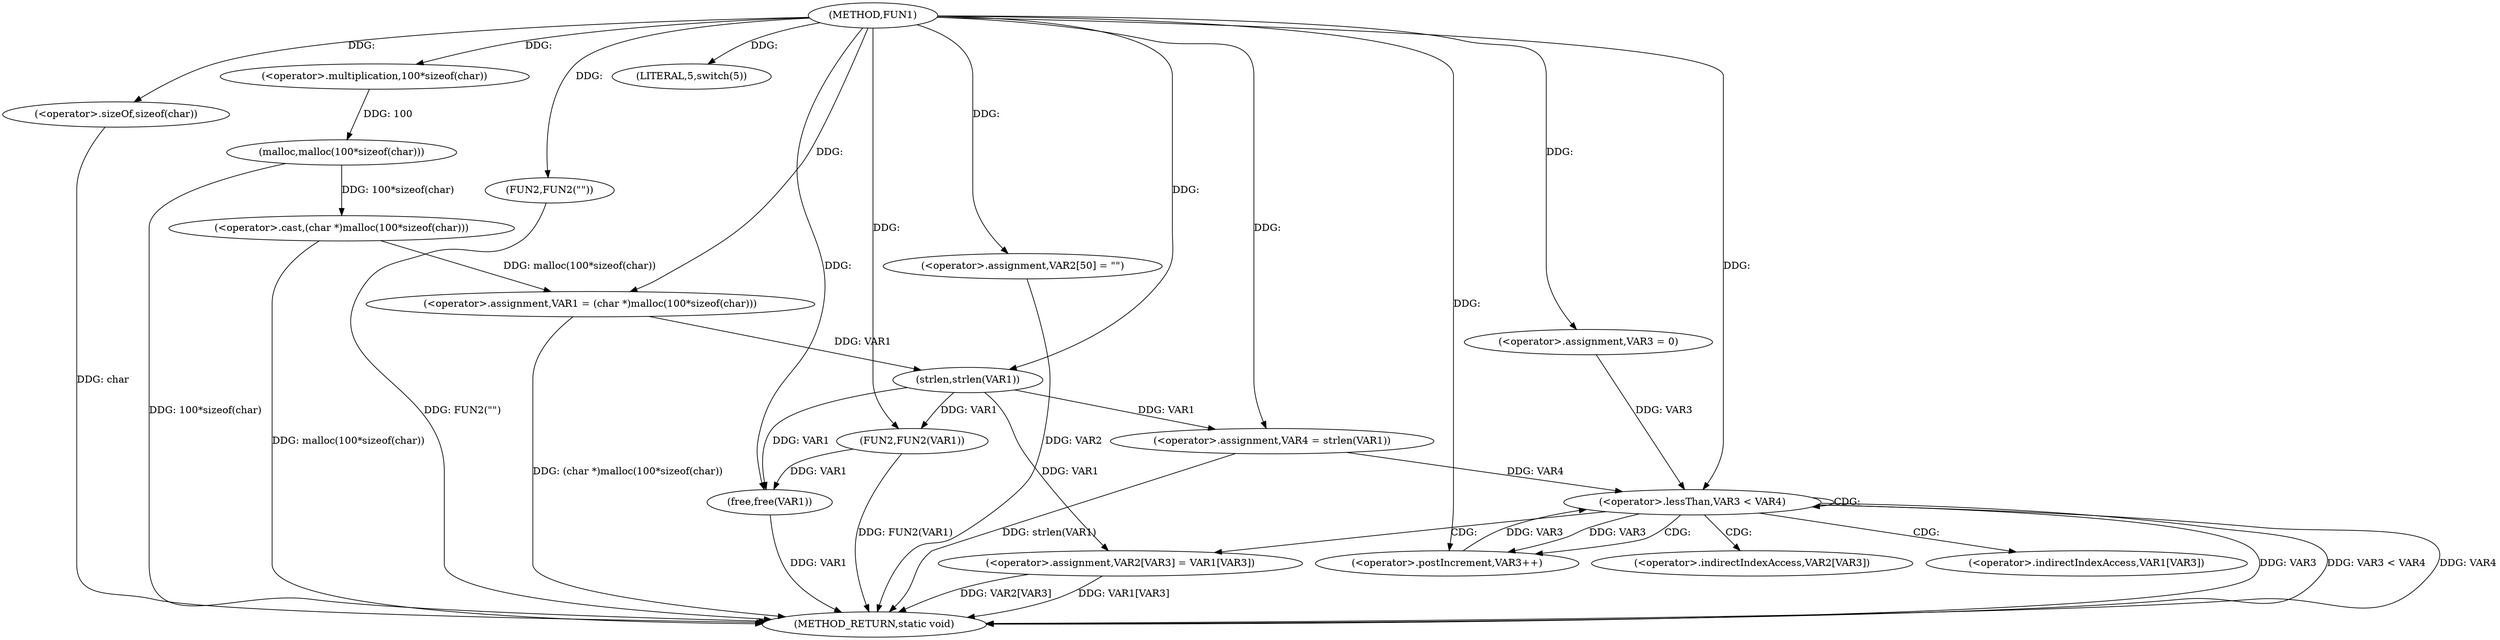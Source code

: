 digraph FUN1 {  
"1000100" [label = "(METHOD,FUN1)" ]
"1000153" [label = "(METHOD_RETURN,static void)" ]
"1000103" [label = "(<operator>.assignment,VAR1 = (char *)malloc(100*sizeof(char)))" ]
"1000105" [label = "(<operator>.cast,(char *)malloc(100*sizeof(char)))" ]
"1000107" [label = "(malloc,malloc(100*sizeof(char)))" ]
"1000108" [label = "(<operator>.multiplication,100*sizeof(char))" ]
"1000110" [label = "(<operator>.sizeOf,sizeof(char))" ]
"1000113" [label = "(LITERAL,5,switch(5))" ]
"1000116" [label = "(FUN2,FUN2(\"\"))" ]
"1000123" [label = "(<operator>.assignment,VAR2[50] = \"\")" ]
"1000128" [label = "(<operator>.assignment,VAR4 = strlen(VAR1))" ]
"1000130" [label = "(strlen,strlen(VAR1))" ]
"1000133" [label = "(<operator>.assignment,VAR3 = 0)" ]
"1000136" [label = "(<operator>.lessThan,VAR3 < VAR4)" ]
"1000139" [label = "(<operator>.postIncrement,VAR3++)" ]
"1000142" [label = "(<operator>.assignment,VAR2[VAR3] = VAR1[VAR3])" ]
"1000149" [label = "(FUN2,FUN2(VAR1))" ]
"1000151" [label = "(free,free(VAR1))" ]
"1000143" [label = "(<operator>.indirectIndexAccess,VAR2[VAR3])" ]
"1000146" [label = "(<operator>.indirectIndexAccess,VAR1[VAR3])" ]
  "1000128" -> "1000153"  [ label = "DDG: strlen(VAR1)"] 
  "1000107" -> "1000153"  [ label = "DDG: 100*sizeof(char)"] 
  "1000103" -> "1000153"  [ label = "DDG: (char *)malloc(100*sizeof(char))"] 
  "1000151" -> "1000153"  [ label = "DDG: VAR1"] 
  "1000149" -> "1000153"  [ label = "DDG: FUN2(VAR1)"] 
  "1000142" -> "1000153"  [ label = "DDG: VAR1[VAR3]"] 
  "1000136" -> "1000153"  [ label = "DDG: VAR3"] 
  "1000123" -> "1000153"  [ label = "DDG: VAR2"] 
  "1000105" -> "1000153"  [ label = "DDG: malloc(100*sizeof(char))"] 
  "1000142" -> "1000153"  [ label = "DDG: VAR2[VAR3]"] 
  "1000136" -> "1000153"  [ label = "DDG: VAR3 < VAR4"] 
  "1000136" -> "1000153"  [ label = "DDG: VAR4"] 
  "1000110" -> "1000153"  [ label = "DDG: char"] 
  "1000116" -> "1000153"  [ label = "DDG: FUN2(\"\")"] 
  "1000105" -> "1000103"  [ label = "DDG: malloc(100*sizeof(char))"] 
  "1000100" -> "1000103"  [ label = "DDG: "] 
  "1000107" -> "1000105"  [ label = "DDG: 100*sizeof(char)"] 
  "1000108" -> "1000107"  [ label = "DDG: 100"] 
  "1000100" -> "1000108"  [ label = "DDG: "] 
  "1000100" -> "1000110"  [ label = "DDG: "] 
  "1000100" -> "1000113"  [ label = "DDG: "] 
  "1000100" -> "1000116"  [ label = "DDG: "] 
  "1000100" -> "1000123"  [ label = "DDG: "] 
  "1000130" -> "1000128"  [ label = "DDG: VAR1"] 
  "1000100" -> "1000128"  [ label = "DDG: "] 
  "1000103" -> "1000130"  [ label = "DDG: VAR1"] 
  "1000100" -> "1000130"  [ label = "DDG: "] 
  "1000100" -> "1000133"  [ label = "DDG: "] 
  "1000139" -> "1000136"  [ label = "DDG: VAR3"] 
  "1000133" -> "1000136"  [ label = "DDG: VAR3"] 
  "1000100" -> "1000136"  [ label = "DDG: "] 
  "1000128" -> "1000136"  [ label = "DDG: VAR4"] 
  "1000136" -> "1000139"  [ label = "DDG: VAR3"] 
  "1000100" -> "1000139"  [ label = "DDG: "] 
  "1000130" -> "1000142"  [ label = "DDG: VAR1"] 
  "1000130" -> "1000149"  [ label = "DDG: VAR1"] 
  "1000100" -> "1000149"  [ label = "DDG: "] 
  "1000149" -> "1000151"  [ label = "DDG: VAR1"] 
  "1000100" -> "1000151"  [ label = "DDG: "] 
  "1000130" -> "1000151"  [ label = "DDG: VAR1"] 
  "1000136" -> "1000142"  [ label = "CDG: "] 
  "1000136" -> "1000139"  [ label = "CDG: "] 
  "1000136" -> "1000146"  [ label = "CDG: "] 
  "1000136" -> "1000143"  [ label = "CDG: "] 
  "1000136" -> "1000136"  [ label = "CDG: "] 
}
